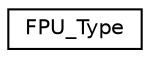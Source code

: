 digraph "Graphical Class Hierarchy"
{
 // LATEX_PDF_SIZE
  edge [fontname="Helvetica",fontsize="10",labelfontname="Helvetica",labelfontsize="10"];
  node [fontname="Helvetica",fontsize="10",shape=record];
  rankdir="LR";
  Node0 [label="FPU_Type",height=0.2,width=0.4,color="black", fillcolor="white", style="filled",URL="$structFPU__Type.html",tooltip="Structure type to access the Floating Point Unit (FPU)."];
}
